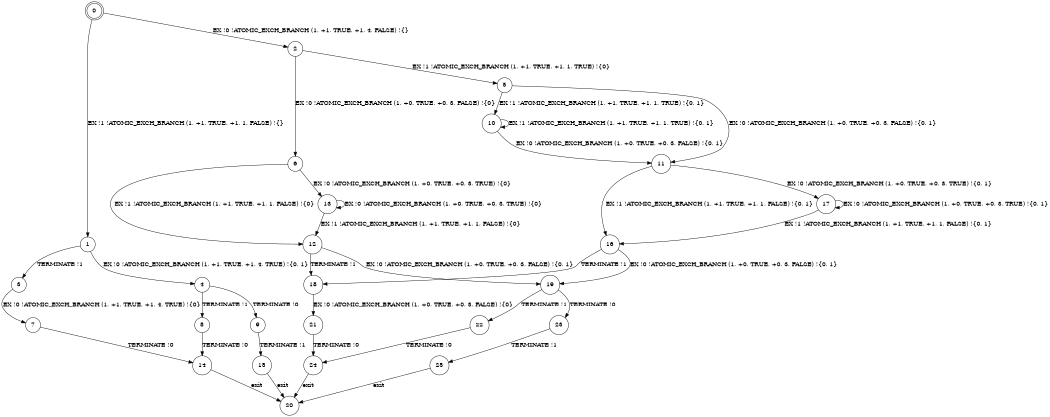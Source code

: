 digraph BCG {
size = "7, 10.5";
center = TRUE;
node [shape = circle];
0 [peripheries = 2];
0 -> 1 [label = "EX !1 !ATOMIC_EXCH_BRANCH (1, +1, TRUE, +1, 1, FALSE) !{}"];
0 -> 2 [label = "EX !0 !ATOMIC_EXCH_BRANCH (1, +1, TRUE, +1, 4, FALSE) !{}"];
1 -> 3 [label = "TERMINATE !1"];
1 -> 4 [label = "EX !0 !ATOMIC_EXCH_BRANCH (1, +1, TRUE, +1, 4, TRUE) !{0, 1}"];
2 -> 5 [label = "EX !1 !ATOMIC_EXCH_BRANCH (1, +1, TRUE, +1, 1, TRUE) !{0}"];
2 -> 6 [label = "EX !0 !ATOMIC_EXCH_BRANCH (1, +0, TRUE, +0, 3, FALSE) !{0}"];
3 -> 7 [label = "EX !0 !ATOMIC_EXCH_BRANCH (1, +1, TRUE, +1, 4, TRUE) !{0}"];
4 -> 8 [label = "TERMINATE !1"];
4 -> 9 [label = "TERMINATE !0"];
5 -> 10 [label = "EX !1 !ATOMIC_EXCH_BRANCH (1, +1, TRUE, +1, 1, TRUE) !{0, 1}"];
5 -> 11 [label = "EX !0 !ATOMIC_EXCH_BRANCH (1, +0, TRUE, +0, 3, FALSE) !{0, 1}"];
6 -> 12 [label = "EX !1 !ATOMIC_EXCH_BRANCH (1, +1, TRUE, +1, 1, FALSE) !{0}"];
6 -> 13 [label = "EX !0 !ATOMIC_EXCH_BRANCH (1, +0, TRUE, +0, 3, TRUE) !{0}"];
7 -> 14 [label = "TERMINATE !0"];
8 -> 14 [label = "TERMINATE !0"];
9 -> 15 [label = "TERMINATE !1"];
10 -> 10 [label = "EX !1 !ATOMIC_EXCH_BRANCH (1, +1, TRUE, +1, 1, TRUE) !{0, 1}"];
10 -> 11 [label = "EX !0 !ATOMIC_EXCH_BRANCH (1, +0, TRUE, +0, 3, FALSE) !{0, 1}"];
11 -> 16 [label = "EX !1 !ATOMIC_EXCH_BRANCH (1, +1, TRUE, +1, 1, FALSE) !{0, 1}"];
11 -> 17 [label = "EX !0 !ATOMIC_EXCH_BRANCH (1, +0, TRUE, +0, 3, TRUE) !{0, 1}"];
12 -> 18 [label = "TERMINATE !1"];
12 -> 19 [label = "EX !0 !ATOMIC_EXCH_BRANCH (1, +0, TRUE, +0, 3, FALSE) !{0, 1}"];
13 -> 12 [label = "EX !1 !ATOMIC_EXCH_BRANCH (1, +1, TRUE, +1, 1, FALSE) !{0}"];
13 -> 13 [label = "EX !0 !ATOMIC_EXCH_BRANCH (1, +0, TRUE, +0, 3, TRUE) !{0}"];
14 -> 20 [label = "exit"];
15 -> 20 [label = "exit"];
16 -> 18 [label = "TERMINATE !1"];
16 -> 19 [label = "EX !0 !ATOMIC_EXCH_BRANCH (1, +0, TRUE, +0, 3, FALSE) !{0, 1}"];
17 -> 16 [label = "EX !1 !ATOMIC_EXCH_BRANCH (1, +1, TRUE, +1, 1, FALSE) !{0, 1}"];
17 -> 17 [label = "EX !0 !ATOMIC_EXCH_BRANCH (1, +0, TRUE, +0, 3, TRUE) !{0, 1}"];
18 -> 21 [label = "EX !0 !ATOMIC_EXCH_BRANCH (1, +0, TRUE, +0, 3, FALSE) !{0}"];
19 -> 22 [label = "TERMINATE !1"];
19 -> 23 [label = "TERMINATE !0"];
21 -> 24 [label = "TERMINATE !0"];
22 -> 24 [label = "TERMINATE !0"];
23 -> 25 [label = "TERMINATE !1"];
24 -> 20 [label = "exit"];
25 -> 20 [label = "exit"];
}
